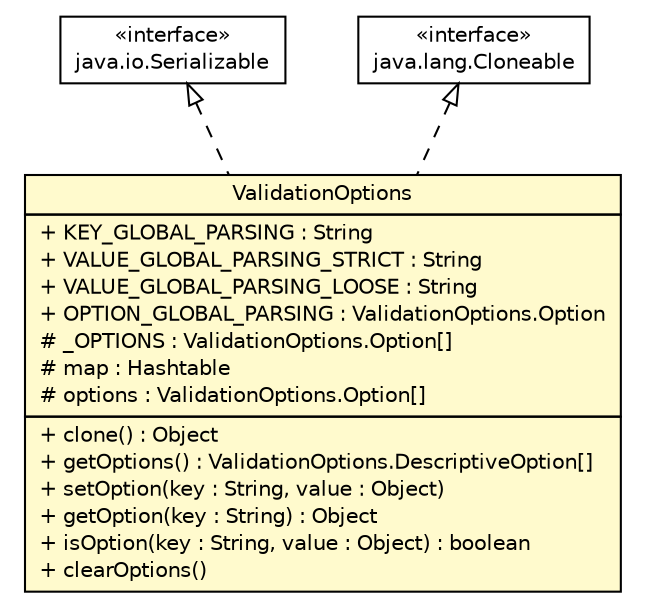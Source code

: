 #!/usr/local/bin/dot
#
# Class diagram 
# Generated by UMLGraph version 5.2 (http://www.umlgraph.org/)
#

digraph G {
	edge [fontname="Helvetica",fontsize=10,labelfontname="Helvetica",labelfontsize=10];
	node [fontname="Helvetica",fontsize=10,shape=plaintext];
	nodesep=0.25;
	ranksep=0.5;
	// dip.order.ValidationOptions
	c2417 [label=<<table title="dip.order.ValidationOptions" border="0" cellborder="1" cellspacing="0" cellpadding="2" port="p" bgcolor="lemonChiffon" href="./ValidationOptions.html">
		<tr><td><table border="0" cellspacing="0" cellpadding="1">
<tr><td align="center" balign="center"> ValidationOptions </td></tr>
		</table></td></tr>
		<tr><td><table border="0" cellspacing="0" cellpadding="1">
<tr><td align="left" balign="left"> + KEY_GLOBAL_PARSING : String </td></tr>
<tr><td align="left" balign="left"> + VALUE_GLOBAL_PARSING_STRICT : String </td></tr>
<tr><td align="left" balign="left"> + VALUE_GLOBAL_PARSING_LOOSE : String </td></tr>
<tr><td align="left" balign="left"> + OPTION_GLOBAL_PARSING : ValidationOptions.Option </td></tr>
<tr><td align="left" balign="left"> # _OPTIONS : ValidationOptions.Option[] </td></tr>
<tr><td align="left" balign="left"> # map : Hashtable </td></tr>
<tr><td align="left" balign="left"> # options : ValidationOptions.Option[] </td></tr>
		</table></td></tr>
		<tr><td><table border="0" cellspacing="0" cellpadding="1">
<tr><td align="left" balign="left"> + clone() : Object </td></tr>
<tr><td align="left" balign="left"> + getOptions() : ValidationOptions.DescriptiveOption[] </td></tr>
<tr><td align="left" balign="left"> + setOption(key : String, value : Object) </td></tr>
<tr><td align="left" balign="left"> + getOption(key : String) : Object </td></tr>
<tr><td align="left" balign="left"> + isOption(key : String, value : Object) : boolean </td></tr>
<tr><td align="left" balign="left"> + clearOptions() </td></tr>
		</table></td></tr>
		</table>>, fontname="Helvetica", fontcolor="black", fontsize=10.0];
	//dip.order.ValidationOptions implements java.io.Serializable
	c2508:p -> c2417:p [dir=back,arrowtail=empty,style=dashed];
	//dip.order.ValidationOptions implements java.lang.Cloneable
	c2509:p -> c2417:p [dir=back,arrowtail=empty,style=dashed];
	// java.io.Serializable
	c2508 [label=<<table title="java.io.Serializable" border="0" cellborder="1" cellspacing="0" cellpadding="2" port="p" href="http://java.sun.com/j2se/1.4.2/docs/api/java/io/Serializable.html">
		<tr><td><table border="0" cellspacing="0" cellpadding="1">
<tr><td align="center" balign="center"> &#171;interface&#187; </td></tr>
<tr><td align="center" balign="center"> java.io.Serializable </td></tr>
		</table></td></tr>
		</table>>, fontname="Helvetica", fontcolor="black", fontsize=10.0];
	// java.lang.Cloneable
	c2509 [label=<<table title="java.lang.Cloneable" border="0" cellborder="1" cellspacing="0" cellpadding="2" port="p" href="http://java.sun.com/j2se/1.4.2/docs/api/java/lang/Cloneable.html">
		<tr><td><table border="0" cellspacing="0" cellpadding="1">
<tr><td align="center" balign="center"> &#171;interface&#187; </td></tr>
<tr><td align="center" balign="center"> java.lang.Cloneable </td></tr>
		</table></td></tr>
		</table>>, fontname="Helvetica", fontcolor="black", fontsize=10.0];
}

